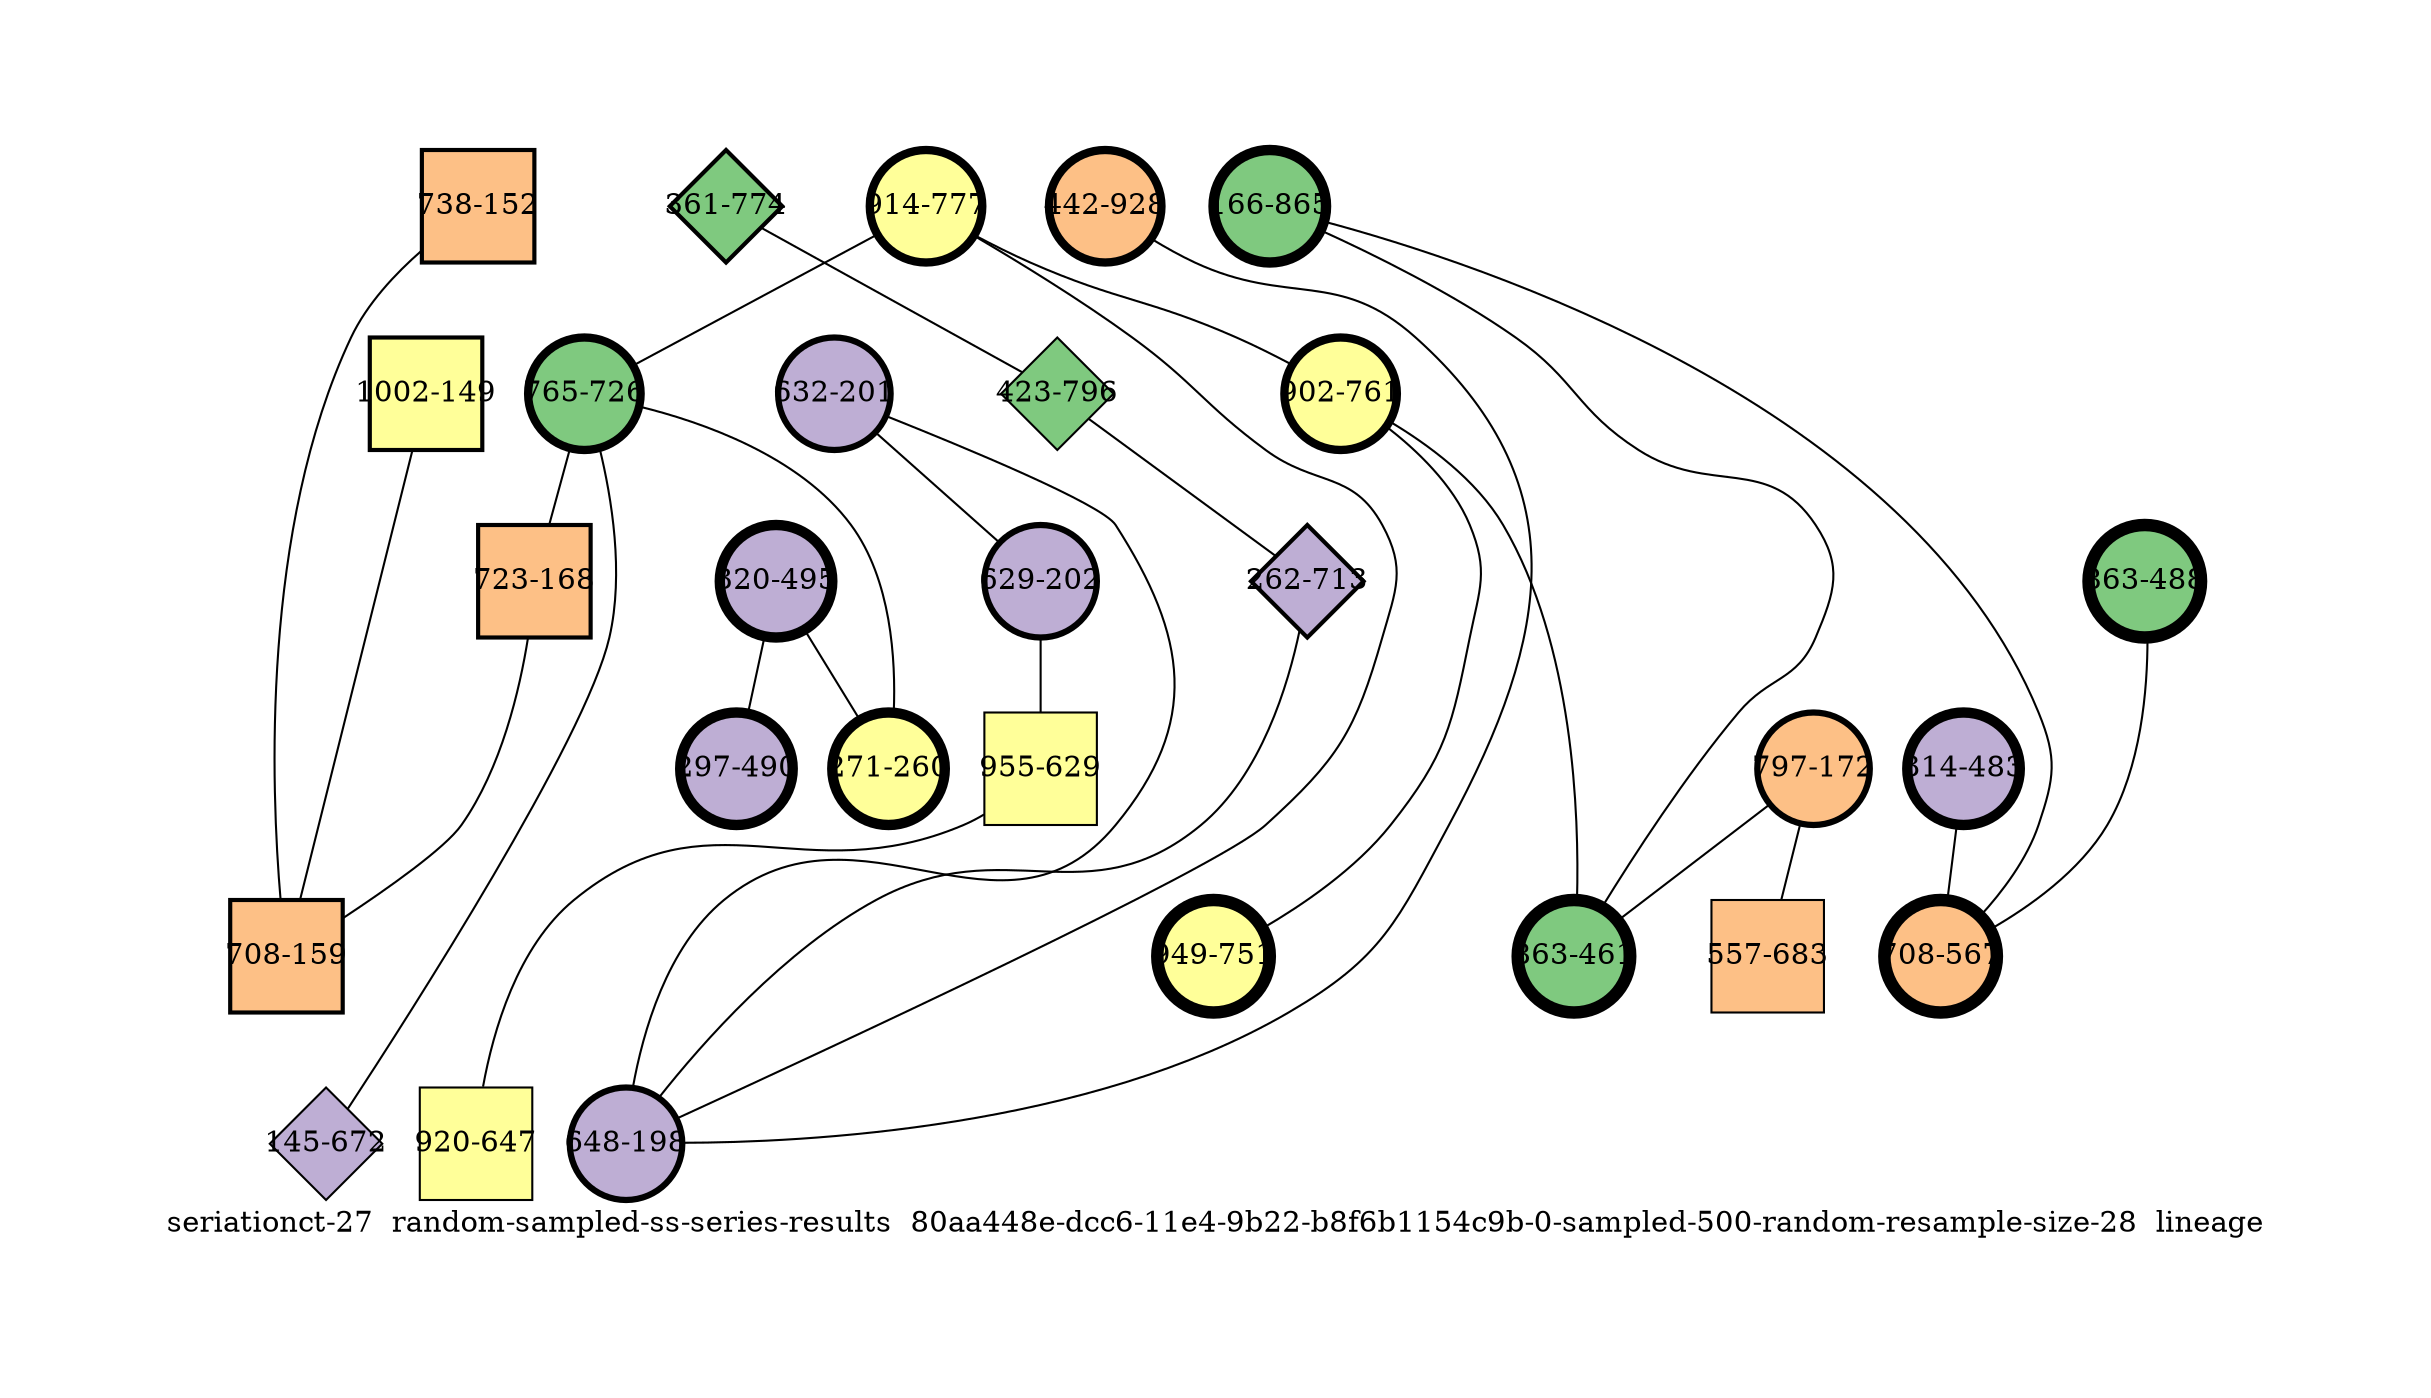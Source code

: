 strict graph "seriationct-27  random-sampled-ss-series-results  80aa448e-dcc6-11e4-9b22-b8f6b1154c9b-0-sampled-500-random-resample-size-28  lineage" {
labelloc=b;
ratio=auto;
pad="1.0";
label="seriationct-27  random-sampled-ss-series-results  80aa448e-dcc6-11e4-9b22-b8f6b1154c9b-0-sampled-500-random-resample-size-28  lineage";
node [width="0.75", style=filled, fixedsize=true, height="0.75", shape=circle, label=""];
0 [xCoordinate="495.0", appears_in_slice=5, yCoordinate="320.0", colorscheme=accent6, lineage_id=0, short_label="320-495", label="320-495", shape=circle, cluster_id=1, fillcolor=2, size="500.0", id=0, penwidth="5.0"];
1 [xCoordinate="490.0", appears_in_slice=5, yCoordinate="297.0", colorscheme=accent6, lineage_id=0, short_label="297-490", label="297-490", shape=circle, cluster_id=1, fillcolor=2, size="500.0", id=1, penwidth="5.0"];
2 [xCoordinate="774.0", appears_in_slice=2, yCoordinate="361.0", colorscheme=accent6, lineage_id=2, short_label="361-774", label="361-774", shape=diamond, cluster_id=0, fillcolor=1, size="500.0", id=2, penwidth="2.0"];
3 [xCoordinate="865.0", appears_in_slice=5, yCoordinate="166.0", colorscheme=accent6, lineage_id=0, short_label="166-865", label="166-865", shape=circle, cluster_id=0, fillcolor=1, size="500.0", id=3, penwidth="5.0"];
4 [xCoordinate="777.0", appears_in_slice=4, yCoordinate="914.0", colorscheme=accent6, lineage_id=0, short_label="914-777", label="914-777", shape=circle, cluster_id=3, fillcolor=4, size="500.0", id=4, penwidth="4.0"];
5 [xCoordinate="152.0", appears_in_slice=2, yCoordinate="738.0", colorscheme=accent6, lineage_id=1, short_label="738-152", label="738-152", shape=square, cluster_id=2, fillcolor=3, size="500.0", id=5, penwidth="2.0"];
6 [xCoordinate="488.0", appears_in_slice=6, yCoordinate="863.0", colorscheme=accent6, lineage_id=0, short_label="863-488", label="863-488", shape=circle, cluster_id=0, fillcolor=1, size="500.0", id=6, penwidth="6.0"];
7 [xCoordinate="201.0", appears_in_slice=3, yCoordinate="632.0", colorscheme=accent6, lineage_id=0, short_label="632-201", label="632-201", shape=circle, cluster_id=1, fillcolor=2, size="500.0", id=7, penwidth="3.0"];
8 [xCoordinate="172.0", appears_in_slice=3, yCoordinate="797.0", colorscheme=accent6, lineage_id=0, short_label="797-172", label="797-172", shape=circle, cluster_id=2, fillcolor=3, size="500.0", id=8, penwidth="3.0"];
9 [xCoordinate="928.0", appears_in_slice=4, yCoordinate="442.0", colorscheme=accent6, lineage_id=0, short_label="442-928", label="442-928", shape=circle, cluster_id=2, fillcolor=3, size="500.0", id=9, penwidth="4.0"];
10 [xCoordinate="483.0", appears_in_slice=5, yCoordinate="314.0", colorscheme=accent6, lineage_id=0, short_label="314-483", label="314-483", shape=circle, cluster_id=1, fillcolor=2, size="500.0", id=10, penwidth="5.0"];
11 [xCoordinate="796.0", appears_in_slice=1, yCoordinate="423.0", colorscheme=accent6, lineage_id=2, short_label="423-796", label="423-796", shape=diamond, cluster_id=0, fillcolor=1, size="500.0", id=11, penwidth="1.0"];
12 [xCoordinate="726.0", appears_in_slice=4, yCoordinate="765.0", colorscheme=accent6, lineage_id=0, short_label="765-726", label="765-726", shape=circle, cluster_id=0, fillcolor=1, size="500.0", id=12, penwidth="4.0"];
13 [xCoordinate="260.0", appears_in_slice=5, yCoordinate="271.0", colorscheme=accent6, lineage_id=0, short_label="271-260", label="271-260", shape=circle, cluster_id=3, fillcolor=4, size="500.0", id=13, penwidth="5.0"];
14 [xCoordinate="713.0", appears_in_slice=2, yCoordinate="262.0", colorscheme=accent6, lineage_id=2, short_label="262-713", label="262-713", shape=diamond, cluster_id=1, fillcolor=2, size="500.0", id=14, penwidth="2.0"];
15 [xCoordinate="198.0", appears_in_slice=3, yCoordinate="648.0", colorscheme=accent6, lineage_id=0, short_label="648-198", label="648-198", shape=circle, cluster_id=1, fillcolor=2, size="500.0", id=15, penwidth="3.0"];
16 [xCoordinate="672.0", appears_in_slice=1, yCoordinate="145.0", colorscheme=accent6, lineage_id=2, short_label="145-672", label="145-672", shape=diamond, cluster_id=1, fillcolor=2, size="500.0", id=16, penwidth="1.0"];
17 [xCoordinate="149.0", appears_in_slice=2, yCoordinate="1002.0", colorscheme=accent6, lineage_id=1, short_label="1002-149", label="1002-149", shape=square, cluster_id=3, fillcolor=4, size="500.0", id=17, penwidth="2.0"];
18 [xCoordinate="202.0", appears_in_slice=3, yCoordinate="629.0", colorscheme=accent6, lineage_id=0, short_label="629-202", label="629-202", shape=circle, cluster_id=1, fillcolor=2, size="500.0", id=18, penwidth="3.0"];
19 [xCoordinate="683.0", appears_in_slice=1, yCoordinate="557.0", colorscheme=accent6, lineage_id=1, short_label="557-683", label="557-683", shape=square, cluster_id=2, fillcolor=3, size="500.0", id=19, penwidth="1.0"];
20 [xCoordinate="761.0", appears_in_slice=4, yCoordinate="902.0", colorscheme=accent6, lineage_id=0, short_label="902-761", label="902-761", shape=circle, cluster_id=3, fillcolor=4, size="500.0", id=20, penwidth="4.0"];
21 [xCoordinate="629.0", appears_in_slice=1, yCoordinate="955.0", colorscheme=accent6, lineage_id=1, short_label="955-629", label="955-629", shape=square, cluster_id=3, fillcolor=4, size="500.0", id=21, penwidth="1.0"];
22 [xCoordinate="168.0", appears_in_slice=2, yCoordinate="723.0", colorscheme=accent6, lineage_id=1, short_label="723-168", label="723-168", shape=square, cluster_id=2, fillcolor=3, size="500.0", id=22, penwidth="2.0"];
23 [xCoordinate="159.0", appears_in_slice=2, yCoordinate="708.0", colorscheme=accent6, lineage_id=1, short_label="708-159", label="708-159", shape=square, cluster_id=2, fillcolor=3, size="500.0", id=23, penwidth="2.0"];
24 [xCoordinate="567.0", appears_in_slice=6, yCoordinate="708.0", colorscheme=accent6, lineage_id=0, short_label="708-567", label="708-567", shape=circle, cluster_id=2, fillcolor=3, size="500.0", id=24, penwidth="6.0"];
25 [xCoordinate="461.0", appears_in_slice=6, yCoordinate="863.0", colorscheme=accent6, lineage_id=0, short_label="863-461", label="863-461", shape=circle, cluster_id=0, fillcolor=1, size="500.0", id=25, penwidth="6.0"];
26 [xCoordinate="647.0", appears_in_slice=1, yCoordinate="920.0", colorscheme=accent6, lineage_id=1, short_label="920-647", label="920-647", shape=square, cluster_id=3, fillcolor=4, size="500.0", id=26, penwidth="1.0"];
27 [xCoordinate="751.0", appears_in_slice=6, yCoordinate="949.0", colorscheme=accent6, lineage_id=0, short_label="949-751", label="949-751", shape=circle, cluster_id=3, fillcolor=4, size="500.0", id=27, penwidth="6.0"];
0 -- 1  [inverseweight="17.6117488419", weight="0.0567802782663"];
0 -- 13  [inverseweight="2.7299995763", weight="0.36630042315"];
2 -- 11  [inverseweight="3.96625585435", weight="0.252126952149"];
3 -- 24  [inverseweight="2.77418394124", weight="0.360466364589"];
3 -- 25  [inverseweight="2.66357161894", weight="0.375435746833"];
4 -- 12  [inverseweight="4.28714940858", weight="0.233255225022"];
4 -- 20  [inverseweight="11.4587312129", weight="0.0872696969171"];
4 -- 15  [inverseweight="2.25088251896", weight="0.444270188061"];
5 -- 23  [inverseweight="22.4506627533", weight="0.0445421149026"];
6 -- 24  [inverseweight="2.77632144787", weight="0.360188839361"];
7 -- 18  [inverseweight="31.4970394174", weight="0.0317490157328"];
7 -- 15  [inverseweight="1.94274767964", weight="0.514734883217"];
8 -- 25  [inverseweight="3.38860417443", weight="0.295106760343"];
8 -- 19  [inverseweight="1.49307623527", weight="0.66975816531"];
9 -- 15  [inverseweight="1.58208836805", weight="0.632075944804"];
10 -- 24  [inverseweight="4.6986173064", weight="0.212828569511"];
11 -- 14  [inverseweight="1.8471197598", weight="0.541383413119"];
12 -- 16  [inverseweight="2.88109076156", weight="0.347090766227"];
12 -- 13  [inverseweight="4.18443008136", weight="0.238981170806"];
12 -- 22  [inverseweight="3.85368615668", weight="0.259491811046"];
14 -- 15  [inverseweight="2.3509181423", weight="0.425365724994"];
17 -- 23  [inverseweight="37.6889180722", weight="0.0265329983228"];
18 -- 21  [inverseweight="1.62185573545", weight="0.616577651233"];
20 -- 25  [inverseweight="3.64798333208", weight="0.274124059506"];
20 -- 27  [inverseweight="3.85299957185", weight="0.25953805116"];
21 -- 26  [inverseweight="53.9163866017", weight="0.018547236991"];
22 -- 23  [inverseweight="27.0369035218", weight="0.0369864840178"];
}
